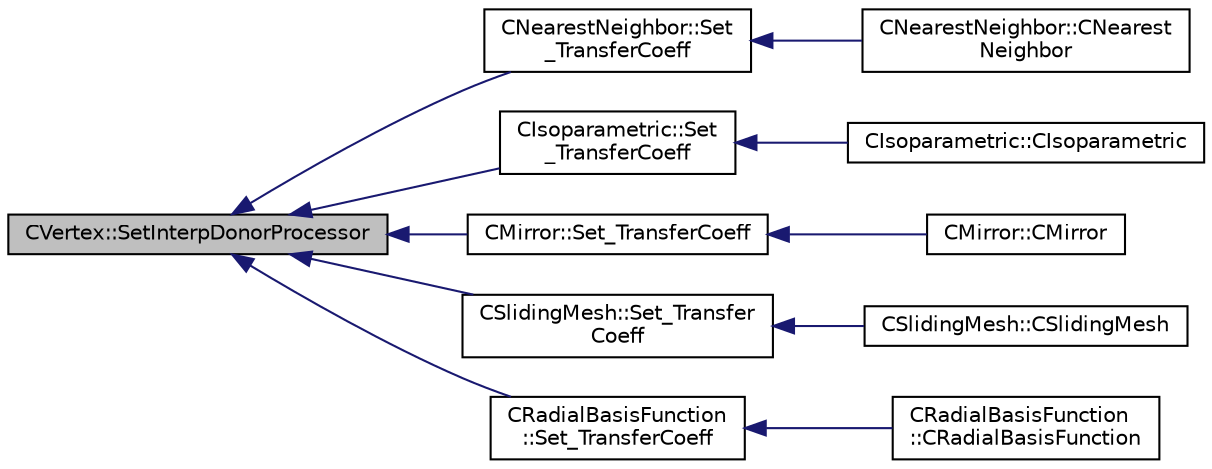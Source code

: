 digraph "CVertex::SetInterpDonorProcessor"
{
  edge [fontname="Helvetica",fontsize="10",labelfontname="Helvetica",labelfontsize="10"];
  node [fontname="Helvetica",fontsize="10",shape=record];
  rankdir="LR";
  Node967 [label="CVertex::SetInterpDonorProcessor",height=0.2,width=0.4,color="black", fillcolor="grey75", style="filled", fontcolor="black"];
  Node967 -> Node968 [dir="back",color="midnightblue",fontsize="10",style="solid",fontname="Helvetica"];
  Node968 [label="CNearestNeighbor::Set\l_TransferCoeff",height=0.2,width=0.4,color="black", fillcolor="white", style="filled",URL="$class_c_nearest_neighbor.html#a0b3fe23b89f2a19c25d4d3eaeca0b322",tooltip="Set up transfer matrix defining relation between two meshes. "];
  Node968 -> Node969 [dir="back",color="midnightblue",fontsize="10",style="solid",fontname="Helvetica"];
  Node969 [label="CNearestNeighbor::CNearest\lNeighbor",height=0.2,width=0.4,color="black", fillcolor="white", style="filled",URL="$class_c_nearest_neighbor.html#a04b3ab16218eb4da6122c25fd1c01d41",tooltip="Constructor of the class. "];
  Node967 -> Node970 [dir="back",color="midnightblue",fontsize="10",style="solid",fontname="Helvetica"];
  Node970 [label="CIsoparametric::Set\l_TransferCoeff",height=0.2,width=0.4,color="black", fillcolor="white", style="filled",URL="$class_c_isoparametric.html#ad5d5a03e5de530698f9fb1baf8ba583c",tooltip="Set up transfer matrix defining relation between two meshes. "];
  Node970 -> Node971 [dir="back",color="midnightblue",fontsize="10",style="solid",fontname="Helvetica"];
  Node971 [label="CIsoparametric::CIsoparametric",height=0.2,width=0.4,color="black", fillcolor="white", style="filled",URL="$class_c_isoparametric.html#a2b63c225b190b0ffcb16332ea9f18a3b",tooltip="Constructor of the class. "];
  Node967 -> Node972 [dir="back",color="midnightblue",fontsize="10",style="solid",fontname="Helvetica"];
  Node972 [label="CMirror::Set_TransferCoeff",height=0.2,width=0.4,color="black", fillcolor="white", style="filled",URL="$class_c_mirror.html#aef44fadfca6fe766a7777f7b8f9cbd28",tooltip="Set up transfer matrix defining relation between two meshes. "];
  Node972 -> Node973 [dir="back",color="midnightblue",fontsize="10",style="solid",fontname="Helvetica"];
  Node973 [label="CMirror::CMirror",height=0.2,width=0.4,color="black", fillcolor="white", style="filled",URL="$class_c_mirror.html#abeae4155a77157651d17c29b1175e892",tooltip="Constructor of the class. "];
  Node967 -> Node974 [dir="back",color="midnightblue",fontsize="10",style="solid",fontname="Helvetica"];
  Node974 [label="CSlidingMesh::Set_Transfer\lCoeff",height=0.2,width=0.4,color="black", fillcolor="white", style="filled",URL="$class_c_sliding_mesh.html#a60567ffca2c40068f62f96027f483e96",tooltip="Set up transfer matrix defining relation between two meshes. "];
  Node974 -> Node975 [dir="back",color="midnightblue",fontsize="10",style="solid",fontname="Helvetica"];
  Node975 [label="CSlidingMesh::CSlidingMesh",height=0.2,width=0.4,color="black", fillcolor="white", style="filled",URL="$class_c_sliding_mesh.html#a2962815228c3df57c5ee3a70c62189bc",tooltip="Constructor of the class. "];
  Node967 -> Node976 [dir="back",color="midnightblue",fontsize="10",style="solid",fontname="Helvetica"];
  Node976 [label="CRadialBasisFunction\l::Set_TransferCoeff",height=0.2,width=0.4,color="black", fillcolor="white", style="filled",URL="$class_c_radial_basis_function.html#a913cab8d07b872d2b545fd1b8c0c91d3",tooltip="Set up transfer matrix defining relation between two meshes. "];
  Node976 -> Node977 [dir="back",color="midnightblue",fontsize="10",style="solid",fontname="Helvetica"];
  Node977 [label="CRadialBasisFunction\l::CRadialBasisFunction",height=0.2,width=0.4,color="black", fillcolor="white", style="filled",URL="$class_c_radial_basis_function.html#a390e7399b8fd35938449c1da47a79321",tooltip="Constructor of the class. "];
}
